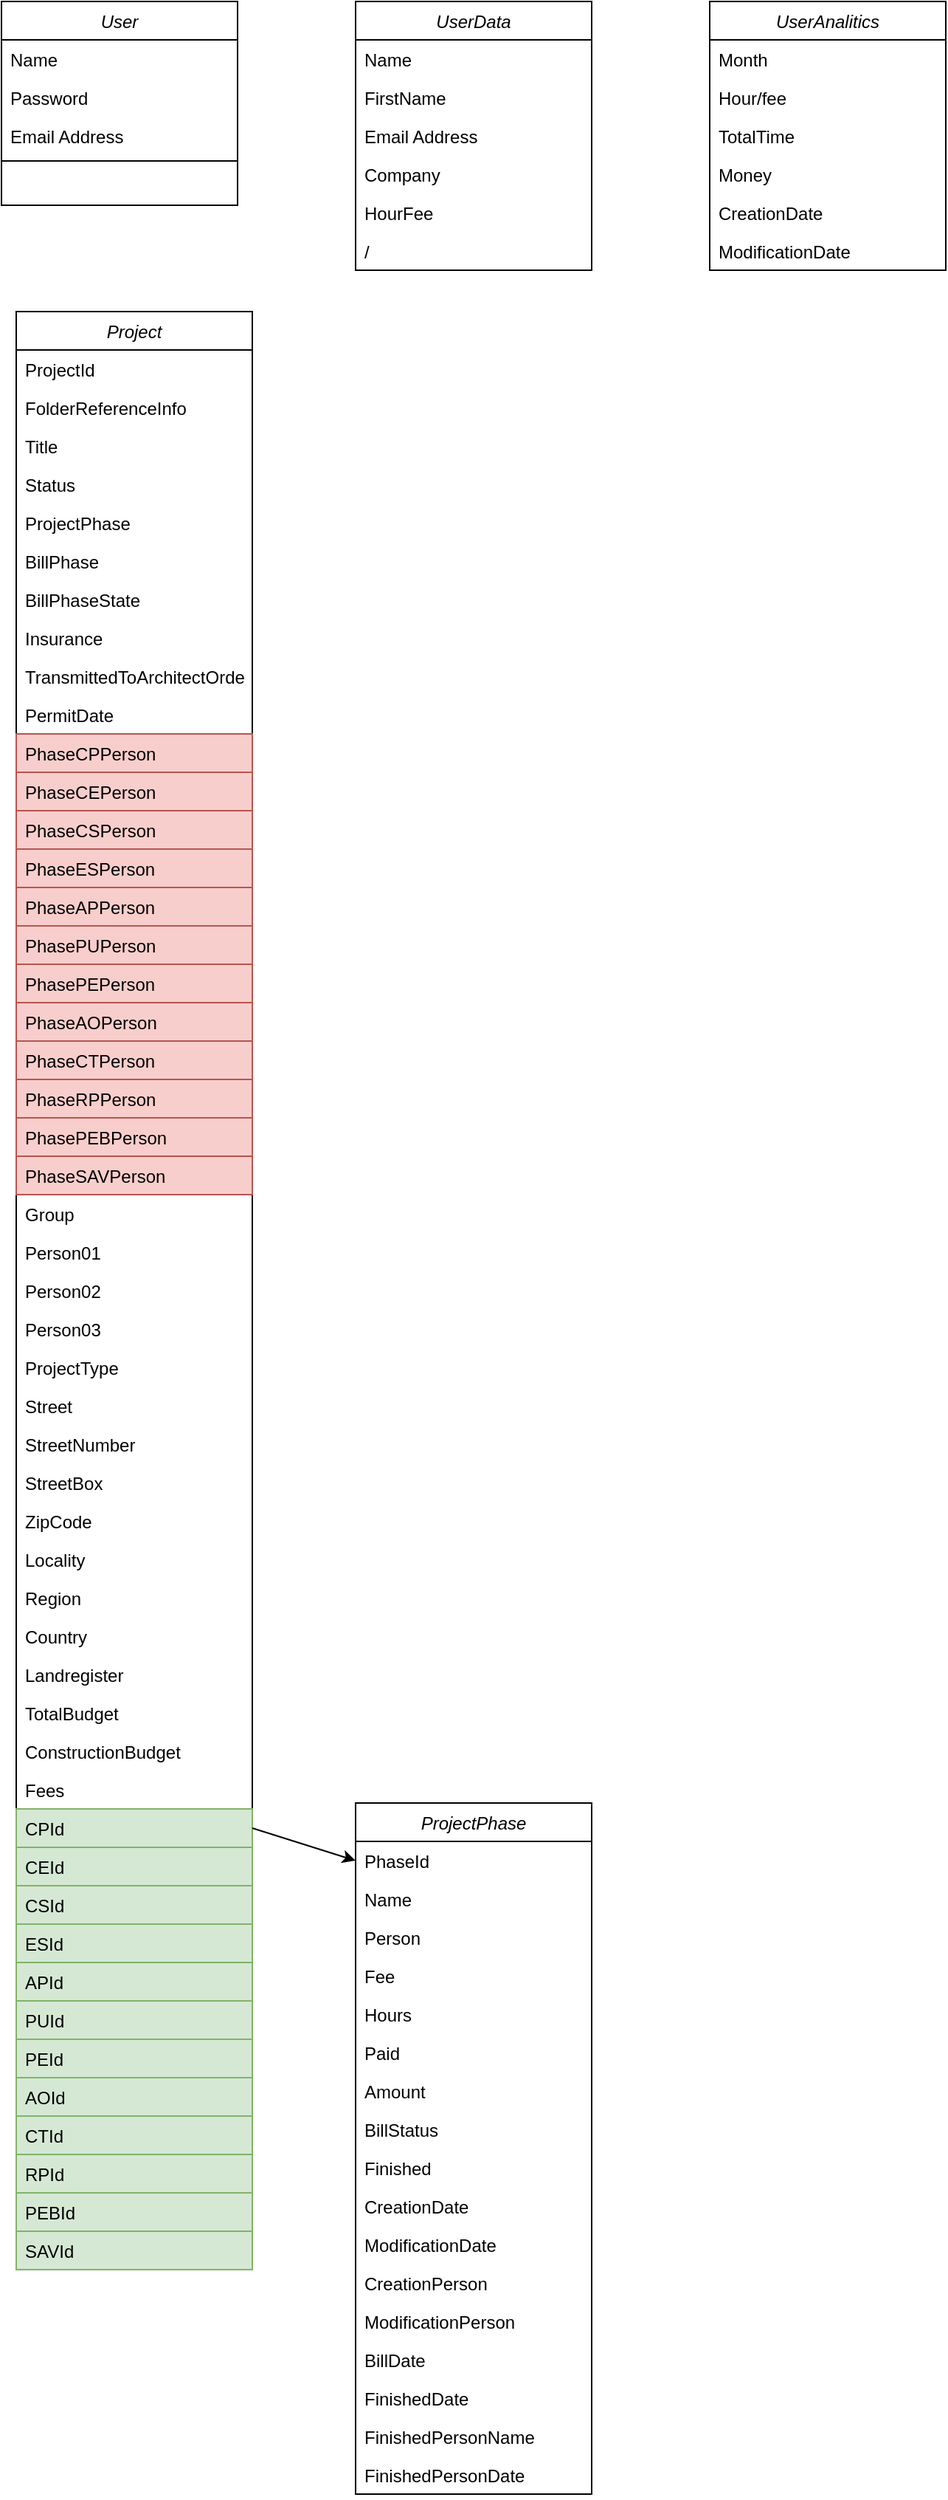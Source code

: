 <mxfile version="16.2.4" type="github">
  <diagram id="C5RBs43oDa-KdzZeNtuy" name="Page-1">
    <mxGraphModel dx="780" dy="756" grid="1" gridSize="10" guides="1" tooltips="1" connect="1" arrows="1" fold="1" page="1" pageScale="1" pageWidth="827" pageHeight="1169" math="0" shadow="0">
      <root>
        <mxCell id="WIyWlLk6GJQsqaUBKTNV-0" />
        <mxCell id="WIyWlLk6GJQsqaUBKTNV-1" parent="WIyWlLk6GJQsqaUBKTNV-0" />
        <mxCell id="zkfFHV4jXpPFQw0GAbJ--0" value="User" style="swimlane;fontStyle=2;align=center;verticalAlign=top;childLayout=stackLayout;horizontal=1;startSize=26;horizontalStack=0;resizeParent=1;resizeLast=0;collapsible=1;marginBottom=0;rounded=0;shadow=0;strokeWidth=1;" parent="WIyWlLk6GJQsqaUBKTNV-1" vertex="1">
          <mxGeometry x="60" y="40" width="160" height="138" as="geometry">
            <mxRectangle x="230" y="140" width="160" height="26" as="alternateBounds" />
          </mxGeometry>
        </mxCell>
        <mxCell id="zkfFHV4jXpPFQw0GAbJ--1" value="Name" style="text;align=left;verticalAlign=top;spacingLeft=4;spacingRight=4;overflow=hidden;rotatable=0;points=[[0,0.5],[1,0.5]];portConstraint=eastwest;" parent="zkfFHV4jXpPFQw0GAbJ--0" vertex="1">
          <mxGeometry y="26" width="160" height="26" as="geometry" />
        </mxCell>
        <mxCell id="zkfFHV4jXpPFQw0GAbJ--2" value="Password" style="text;align=left;verticalAlign=top;spacingLeft=4;spacingRight=4;overflow=hidden;rotatable=0;points=[[0,0.5],[1,0.5]];portConstraint=eastwest;rounded=0;shadow=0;html=0;" parent="zkfFHV4jXpPFQw0GAbJ--0" vertex="1">
          <mxGeometry y="52" width="160" height="26" as="geometry" />
        </mxCell>
        <mxCell id="zkfFHV4jXpPFQw0GAbJ--3" value="Email Address" style="text;align=left;verticalAlign=top;spacingLeft=4;spacingRight=4;overflow=hidden;rotatable=0;points=[[0,0.5],[1,0.5]];portConstraint=eastwest;rounded=0;shadow=0;html=0;" parent="zkfFHV4jXpPFQw0GAbJ--0" vertex="1">
          <mxGeometry y="78" width="160" height="26" as="geometry" />
        </mxCell>
        <mxCell id="zkfFHV4jXpPFQw0GAbJ--4" value="" style="line;html=1;strokeWidth=1;align=left;verticalAlign=middle;spacingTop=-1;spacingLeft=3;spacingRight=3;rotatable=0;labelPosition=right;points=[];portConstraint=eastwest;" parent="zkfFHV4jXpPFQw0GAbJ--0" vertex="1">
          <mxGeometry y="104" width="160" height="8" as="geometry" />
        </mxCell>
        <mxCell id="6mXUQ5loTrbP20iOsthD-0" value="UserData" style="swimlane;fontStyle=2;align=center;verticalAlign=top;childLayout=stackLayout;horizontal=1;startSize=26;horizontalStack=0;resizeParent=1;resizeLast=0;collapsible=1;marginBottom=0;rounded=0;shadow=0;strokeWidth=1;" vertex="1" parent="WIyWlLk6GJQsqaUBKTNV-1">
          <mxGeometry x="300" y="40" width="160" height="182" as="geometry">
            <mxRectangle x="230" y="140" width="160" height="26" as="alternateBounds" />
          </mxGeometry>
        </mxCell>
        <mxCell id="6mXUQ5loTrbP20iOsthD-1" value="Name" style="text;align=left;verticalAlign=top;spacingLeft=4;spacingRight=4;overflow=hidden;rotatable=0;points=[[0,0.5],[1,0.5]];portConstraint=eastwest;" vertex="1" parent="6mXUQ5loTrbP20iOsthD-0">
          <mxGeometry y="26" width="160" height="26" as="geometry" />
        </mxCell>
        <mxCell id="6mXUQ5loTrbP20iOsthD-3" value="FirstName" style="text;align=left;verticalAlign=top;spacingLeft=4;spacingRight=4;overflow=hidden;rotatable=0;points=[[0,0.5],[1,0.5]];portConstraint=eastwest;rounded=0;shadow=0;html=0;" vertex="1" parent="6mXUQ5loTrbP20iOsthD-0">
          <mxGeometry y="52" width="160" height="26" as="geometry" />
        </mxCell>
        <mxCell id="6mXUQ5loTrbP20iOsthD-10" value="Email Address" style="text;align=left;verticalAlign=top;spacingLeft=4;spacingRight=4;overflow=hidden;rotatable=0;points=[[0,0.5],[1,0.5]];portConstraint=eastwest;rounded=0;shadow=0;html=0;" vertex="1" parent="6mXUQ5loTrbP20iOsthD-0">
          <mxGeometry y="78" width="160" height="26" as="geometry" />
        </mxCell>
        <mxCell id="6mXUQ5loTrbP20iOsthD-11" value="Company" style="text;align=left;verticalAlign=top;spacingLeft=4;spacingRight=4;overflow=hidden;rotatable=0;points=[[0,0.5],[1,0.5]];portConstraint=eastwest;rounded=0;shadow=0;html=0;" vertex="1" parent="6mXUQ5loTrbP20iOsthD-0">
          <mxGeometry y="104" width="160" height="26" as="geometry" />
        </mxCell>
        <mxCell id="6mXUQ5loTrbP20iOsthD-12" value="HourFee" style="text;align=left;verticalAlign=top;spacingLeft=4;spacingRight=4;overflow=hidden;rotatable=0;points=[[0,0.5],[1,0.5]];portConstraint=eastwest;rounded=0;shadow=0;html=0;" vertex="1" parent="6mXUQ5loTrbP20iOsthD-0">
          <mxGeometry y="130" width="160" height="26" as="geometry" />
        </mxCell>
        <mxCell id="6mXUQ5loTrbP20iOsthD-13" value="/" style="text;align=left;verticalAlign=top;spacingLeft=4;spacingRight=4;overflow=hidden;rotatable=0;points=[[0,0.5],[1,0.5]];portConstraint=eastwest;rounded=0;shadow=0;html=0;" vertex="1" parent="6mXUQ5loTrbP20iOsthD-0">
          <mxGeometry y="156" width="160" height="26" as="geometry" />
        </mxCell>
        <mxCell id="6mXUQ5loTrbP20iOsthD-14" value="UserAnalitics" style="swimlane;fontStyle=2;align=center;verticalAlign=top;childLayout=stackLayout;horizontal=1;startSize=26;horizontalStack=0;resizeParent=1;resizeLast=0;collapsible=1;marginBottom=0;rounded=0;shadow=0;strokeWidth=1;" vertex="1" parent="WIyWlLk6GJQsqaUBKTNV-1">
          <mxGeometry x="540" y="40" width="160" height="182" as="geometry">
            <mxRectangle x="230" y="140" width="160" height="26" as="alternateBounds" />
          </mxGeometry>
        </mxCell>
        <mxCell id="6mXUQ5loTrbP20iOsthD-15" value="Month" style="text;align=left;verticalAlign=top;spacingLeft=4;spacingRight=4;overflow=hidden;rotatable=0;points=[[0,0.5],[1,0.5]];portConstraint=eastwest;" vertex="1" parent="6mXUQ5loTrbP20iOsthD-14">
          <mxGeometry y="26" width="160" height="26" as="geometry" />
        </mxCell>
        <mxCell id="6mXUQ5loTrbP20iOsthD-16" value="Hour/fee" style="text;align=left;verticalAlign=top;spacingLeft=4;spacingRight=4;overflow=hidden;rotatable=0;points=[[0,0.5],[1,0.5]];portConstraint=eastwest;rounded=0;shadow=0;html=0;" vertex="1" parent="6mXUQ5loTrbP20iOsthD-14">
          <mxGeometry y="52" width="160" height="26" as="geometry" />
        </mxCell>
        <mxCell id="6mXUQ5loTrbP20iOsthD-17" value="TotalTime" style="text;align=left;verticalAlign=top;spacingLeft=4;spacingRight=4;overflow=hidden;rotatable=0;points=[[0,0.5],[1,0.5]];portConstraint=eastwest;rounded=0;shadow=0;html=0;" vertex="1" parent="6mXUQ5loTrbP20iOsthD-14">
          <mxGeometry y="78" width="160" height="26" as="geometry" />
        </mxCell>
        <mxCell id="6mXUQ5loTrbP20iOsthD-18" value="Money" style="text;align=left;verticalAlign=top;spacingLeft=4;spacingRight=4;overflow=hidden;rotatable=0;points=[[0,0.5],[1,0.5]];portConstraint=eastwest;rounded=0;shadow=0;html=0;" vertex="1" parent="6mXUQ5loTrbP20iOsthD-14">
          <mxGeometry y="104" width="160" height="26" as="geometry" />
        </mxCell>
        <mxCell id="6mXUQ5loTrbP20iOsthD-19" value="CreationDate" style="text;align=left;verticalAlign=top;spacingLeft=4;spacingRight=4;overflow=hidden;rotatable=0;points=[[0,0.5],[1,0.5]];portConstraint=eastwest;rounded=0;shadow=0;html=0;" vertex="1" parent="6mXUQ5loTrbP20iOsthD-14">
          <mxGeometry y="130" width="160" height="26" as="geometry" />
        </mxCell>
        <mxCell id="6mXUQ5loTrbP20iOsthD-20" value="ModificationDate" style="text;align=left;verticalAlign=top;spacingLeft=4;spacingRight=4;overflow=hidden;rotatable=0;points=[[0,0.5],[1,0.5]];portConstraint=eastwest;rounded=0;shadow=0;html=0;" vertex="1" parent="6mXUQ5loTrbP20iOsthD-14">
          <mxGeometry y="156" width="160" height="26" as="geometry" />
        </mxCell>
        <mxCell id="6mXUQ5loTrbP20iOsthD-84" value="ProjectPhase" style="swimlane;fontStyle=2;align=center;verticalAlign=top;childLayout=stackLayout;horizontal=1;startSize=26;horizontalStack=0;resizeParent=1;resizeLast=0;collapsible=1;marginBottom=0;rounded=0;shadow=0;strokeWidth=1;" vertex="1" parent="WIyWlLk6GJQsqaUBKTNV-1">
          <mxGeometry x="300" y="1260" width="160" height="468" as="geometry">
            <mxRectangle x="230" y="140" width="160" height="26" as="alternateBounds" />
          </mxGeometry>
        </mxCell>
        <mxCell id="6mXUQ5loTrbP20iOsthD-164" value="PhaseId" style="text;align=left;verticalAlign=top;spacingLeft=4;spacingRight=4;overflow=hidden;rotatable=0;points=[[0,0.5],[1,0.5]];portConstraint=eastwest;" vertex="1" parent="6mXUQ5loTrbP20iOsthD-84">
          <mxGeometry y="26" width="160" height="26" as="geometry" />
        </mxCell>
        <mxCell id="6mXUQ5loTrbP20iOsthD-85" value="Name" style="text;align=left;verticalAlign=top;spacingLeft=4;spacingRight=4;overflow=hidden;rotatable=0;points=[[0,0.5],[1,0.5]];portConstraint=eastwest;" vertex="1" parent="6mXUQ5loTrbP20iOsthD-84">
          <mxGeometry y="52" width="160" height="26" as="geometry" />
        </mxCell>
        <mxCell id="6mXUQ5loTrbP20iOsthD-86" value="Person" style="text;align=left;verticalAlign=top;spacingLeft=4;spacingRight=4;overflow=hidden;rotatable=0;points=[[0,0.5],[1,0.5]];portConstraint=eastwest;rounded=0;shadow=0;html=0;" vertex="1" parent="6mXUQ5loTrbP20iOsthD-84">
          <mxGeometry y="78" width="160" height="26" as="geometry" />
        </mxCell>
        <mxCell id="6mXUQ5loTrbP20iOsthD-87" value="Fee" style="text;align=left;verticalAlign=top;spacingLeft=4;spacingRight=4;overflow=hidden;rotatable=0;points=[[0,0.5],[1,0.5]];portConstraint=eastwest;rounded=0;shadow=0;html=0;" vertex="1" parent="6mXUQ5loTrbP20iOsthD-84">
          <mxGeometry y="104" width="160" height="26" as="geometry" />
        </mxCell>
        <mxCell id="6mXUQ5loTrbP20iOsthD-88" value="Hours" style="text;align=left;verticalAlign=top;spacingLeft=4;spacingRight=4;overflow=hidden;rotatable=0;points=[[0,0.5],[1,0.5]];portConstraint=eastwest;rounded=0;shadow=0;html=0;" vertex="1" parent="6mXUQ5loTrbP20iOsthD-84">
          <mxGeometry y="130" width="160" height="26" as="geometry" />
        </mxCell>
        <mxCell id="6mXUQ5loTrbP20iOsthD-89" value="Paid" style="text;align=left;verticalAlign=top;spacingLeft=4;spacingRight=4;overflow=hidden;rotatable=0;points=[[0,0.5],[1,0.5]];portConstraint=eastwest;rounded=0;shadow=0;html=0;" vertex="1" parent="6mXUQ5loTrbP20iOsthD-84">
          <mxGeometry y="156" width="160" height="26" as="geometry" />
        </mxCell>
        <mxCell id="6mXUQ5loTrbP20iOsthD-90" value="Amount" style="text;align=left;verticalAlign=top;spacingLeft=4;spacingRight=4;overflow=hidden;rotatable=0;points=[[0,0.5],[1,0.5]];portConstraint=eastwest;rounded=0;shadow=0;html=0;" vertex="1" parent="6mXUQ5loTrbP20iOsthD-84">
          <mxGeometry y="182" width="160" height="26" as="geometry" />
        </mxCell>
        <mxCell id="6mXUQ5loTrbP20iOsthD-91" value="BillStatus" style="text;align=left;verticalAlign=top;spacingLeft=4;spacingRight=4;overflow=hidden;rotatable=0;points=[[0,0.5],[1,0.5]];portConstraint=eastwest;rounded=0;shadow=0;html=0;" vertex="1" parent="6mXUQ5loTrbP20iOsthD-84">
          <mxGeometry y="208" width="160" height="26" as="geometry" />
        </mxCell>
        <mxCell id="6mXUQ5loTrbP20iOsthD-92" value="Finished" style="text;align=left;verticalAlign=top;spacingLeft=4;spacingRight=4;overflow=hidden;rotatable=0;points=[[0,0.5],[1,0.5]];portConstraint=eastwest;rounded=0;shadow=0;html=0;" vertex="1" parent="6mXUQ5loTrbP20iOsthD-84">
          <mxGeometry y="234" width="160" height="26" as="geometry" />
        </mxCell>
        <mxCell id="6mXUQ5loTrbP20iOsthD-93" value="CreationDate" style="text;align=left;verticalAlign=top;spacingLeft=4;spacingRight=4;overflow=hidden;rotatable=0;points=[[0,0.5],[1,0.5]];portConstraint=eastwest;rounded=0;shadow=0;html=0;" vertex="1" parent="6mXUQ5loTrbP20iOsthD-84">
          <mxGeometry y="260" width="160" height="26" as="geometry" />
        </mxCell>
        <mxCell id="6mXUQ5loTrbP20iOsthD-94" value="ModificationDate" style="text;align=left;verticalAlign=top;spacingLeft=4;spacingRight=4;overflow=hidden;rotatable=0;points=[[0,0.5],[1,0.5]];portConstraint=eastwest;rounded=0;shadow=0;html=0;" vertex="1" parent="6mXUQ5loTrbP20iOsthD-84">
          <mxGeometry y="286" width="160" height="26" as="geometry" />
        </mxCell>
        <mxCell id="6mXUQ5loTrbP20iOsthD-95" value="CreationPerson" style="text;align=left;verticalAlign=top;spacingLeft=4;spacingRight=4;overflow=hidden;rotatable=0;points=[[0,0.5],[1,0.5]];portConstraint=eastwest;rounded=0;shadow=0;html=0;" vertex="1" parent="6mXUQ5loTrbP20iOsthD-84">
          <mxGeometry y="312" width="160" height="26" as="geometry" />
        </mxCell>
        <mxCell id="6mXUQ5loTrbP20iOsthD-96" value="ModificationPerson" style="text;align=left;verticalAlign=top;spacingLeft=4;spacingRight=4;overflow=hidden;rotatable=0;points=[[0,0.5],[1,0.5]];portConstraint=eastwest;rounded=0;shadow=0;html=0;" vertex="1" parent="6mXUQ5loTrbP20iOsthD-84">
          <mxGeometry y="338" width="160" height="26" as="geometry" />
        </mxCell>
        <mxCell id="6mXUQ5loTrbP20iOsthD-97" value="BillDate" style="text;align=left;verticalAlign=top;spacingLeft=4;spacingRight=4;overflow=hidden;rotatable=0;points=[[0,0.5],[1,0.5]];portConstraint=eastwest;rounded=0;shadow=0;html=0;" vertex="1" parent="6mXUQ5loTrbP20iOsthD-84">
          <mxGeometry y="364" width="160" height="26" as="geometry" />
        </mxCell>
        <mxCell id="6mXUQ5loTrbP20iOsthD-98" value="FinishedDate" style="text;align=left;verticalAlign=top;spacingLeft=4;spacingRight=4;overflow=hidden;rotatable=0;points=[[0,0.5],[1,0.5]];portConstraint=eastwest;rounded=0;shadow=0;html=0;" vertex="1" parent="6mXUQ5loTrbP20iOsthD-84">
          <mxGeometry y="390" width="160" height="26" as="geometry" />
        </mxCell>
        <mxCell id="6mXUQ5loTrbP20iOsthD-99" value="FinishedPersonName" style="text;align=left;verticalAlign=top;spacingLeft=4;spacingRight=4;overflow=hidden;rotatable=0;points=[[0,0.5],[1,0.5]];portConstraint=eastwest;rounded=0;shadow=0;html=0;" vertex="1" parent="6mXUQ5loTrbP20iOsthD-84">
          <mxGeometry y="416" width="160" height="26" as="geometry" />
        </mxCell>
        <mxCell id="6mXUQ5loTrbP20iOsthD-100" value="FinishedPersonDate" style="text;align=left;verticalAlign=top;spacingLeft=4;spacingRight=4;overflow=hidden;rotatable=0;points=[[0,0.5],[1,0.5]];portConstraint=eastwest;rounded=0;shadow=0;html=0;" vertex="1" parent="6mXUQ5loTrbP20iOsthD-84">
          <mxGeometry y="442" width="160" height="26" as="geometry" />
        </mxCell>
        <mxCell id="6mXUQ5loTrbP20iOsthD-101" value="Project" style="swimlane;fontStyle=2;align=center;verticalAlign=top;childLayout=stackLayout;horizontal=1;startSize=26;horizontalStack=0;resizeParent=1;resizeLast=0;collapsible=1;marginBottom=0;rounded=0;shadow=0;strokeWidth=1;" vertex="1" parent="WIyWlLk6GJQsqaUBKTNV-1">
          <mxGeometry x="70" y="250" width="160" height="1326" as="geometry">
            <mxRectangle x="230" y="140" width="160" height="26" as="alternateBounds" />
          </mxGeometry>
        </mxCell>
        <mxCell id="6mXUQ5loTrbP20iOsthD-102" value="ProjectId" style="text;align=left;verticalAlign=top;spacingLeft=4;spacingRight=4;overflow=hidden;rotatable=0;points=[[0,0.5],[1,0.5]];portConstraint=eastwest;" vertex="1" parent="6mXUQ5loTrbP20iOsthD-101">
          <mxGeometry y="26" width="160" height="26" as="geometry" />
        </mxCell>
        <mxCell id="6mXUQ5loTrbP20iOsthD-103" value="FolderReferenceInfo" style="text;align=left;verticalAlign=top;spacingLeft=4;spacingRight=4;overflow=hidden;rotatable=0;points=[[0,0.5],[1,0.5]];portConstraint=eastwest;rounded=0;shadow=0;html=0;" vertex="1" parent="6mXUQ5loTrbP20iOsthD-101">
          <mxGeometry y="52" width="160" height="26" as="geometry" />
        </mxCell>
        <mxCell id="6mXUQ5loTrbP20iOsthD-104" value="Title" style="text;align=left;verticalAlign=top;spacingLeft=4;spacingRight=4;overflow=hidden;rotatable=0;points=[[0,0.5],[1,0.5]];portConstraint=eastwest;rounded=0;shadow=0;html=0;" vertex="1" parent="6mXUQ5loTrbP20iOsthD-101">
          <mxGeometry y="78" width="160" height="26" as="geometry" />
        </mxCell>
        <mxCell id="6mXUQ5loTrbP20iOsthD-105" value="Status" style="text;align=left;verticalAlign=top;spacingLeft=4;spacingRight=4;overflow=hidden;rotatable=0;points=[[0,0.5],[1,0.5]];portConstraint=eastwest;rounded=0;shadow=0;html=0;" vertex="1" parent="6mXUQ5loTrbP20iOsthD-101">
          <mxGeometry y="104" width="160" height="26" as="geometry" />
        </mxCell>
        <mxCell id="6mXUQ5loTrbP20iOsthD-106" value="ProjectPhase" style="text;align=left;verticalAlign=top;spacingLeft=4;spacingRight=4;overflow=hidden;rotatable=0;points=[[0,0.5],[1,0.5]];portConstraint=eastwest;rounded=0;shadow=0;html=0;" vertex="1" parent="6mXUQ5loTrbP20iOsthD-101">
          <mxGeometry y="130" width="160" height="26" as="geometry" />
        </mxCell>
        <mxCell id="6mXUQ5loTrbP20iOsthD-107" value="BillPhase" style="text;align=left;verticalAlign=top;spacingLeft=4;spacingRight=4;overflow=hidden;rotatable=0;points=[[0,0.5],[1,0.5]];portConstraint=eastwest;rounded=0;shadow=0;html=0;" vertex="1" parent="6mXUQ5loTrbP20iOsthD-101">
          <mxGeometry y="156" width="160" height="26" as="geometry" />
        </mxCell>
        <mxCell id="6mXUQ5loTrbP20iOsthD-108" value="BillPhaseState" style="text;align=left;verticalAlign=top;spacingLeft=4;spacingRight=4;overflow=hidden;rotatable=0;points=[[0,0.5],[1,0.5]];portConstraint=eastwest;rounded=0;shadow=0;html=0;" vertex="1" parent="6mXUQ5loTrbP20iOsthD-101">
          <mxGeometry y="182" width="160" height="26" as="geometry" />
        </mxCell>
        <mxCell id="6mXUQ5loTrbP20iOsthD-109" value="Insurance" style="text;align=left;verticalAlign=top;spacingLeft=4;spacingRight=4;overflow=hidden;rotatable=0;points=[[0,0.5],[1,0.5]];portConstraint=eastwest;rounded=0;shadow=0;html=0;" vertex="1" parent="6mXUQ5loTrbP20iOsthD-101">
          <mxGeometry y="208" width="160" height="26" as="geometry" />
        </mxCell>
        <mxCell id="6mXUQ5loTrbP20iOsthD-110" value="TransmittedToArchitectOrder" style="text;align=left;verticalAlign=top;spacingLeft=4;spacingRight=4;overflow=hidden;rotatable=0;points=[[0,0.5],[1,0.5]];portConstraint=eastwest;rounded=0;shadow=0;html=0;" vertex="1" parent="6mXUQ5loTrbP20iOsthD-101">
          <mxGeometry y="234" width="160" height="26" as="geometry" />
        </mxCell>
        <mxCell id="6mXUQ5loTrbP20iOsthD-111" value="PermitDate" style="text;align=left;verticalAlign=top;spacingLeft=4;spacingRight=4;overflow=hidden;rotatable=0;points=[[0,0.5],[1,0.5]];portConstraint=eastwest;rounded=0;shadow=0;html=0;" vertex="1" parent="6mXUQ5loTrbP20iOsthD-101">
          <mxGeometry y="260" width="160" height="26" as="geometry" />
        </mxCell>
        <mxCell id="6mXUQ5loTrbP20iOsthD-112" value="PhaseCPPerson" style="text;align=left;verticalAlign=top;spacingLeft=4;spacingRight=4;overflow=hidden;rotatable=0;points=[[0,0.5],[1,0.5]];portConstraint=eastwest;rounded=0;shadow=0;html=0;fillColor=#f8cecc;strokeColor=#b85450;" vertex="1" parent="6mXUQ5loTrbP20iOsthD-101">
          <mxGeometry y="286" width="160" height="26" as="geometry" />
        </mxCell>
        <mxCell id="6mXUQ5loTrbP20iOsthD-113" value="PhaseCEPerson" style="text;align=left;verticalAlign=top;spacingLeft=4;spacingRight=4;overflow=hidden;rotatable=0;points=[[0,0.5],[1,0.5]];portConstraint=eastwest;rounded=0;shadow=0;html=0;fillColor=#f8cecc;strokeColor=#b85450;" vertex="1" parent="6mXUQ5loTrbP20iOsthD-101">
          <mxGeometry y="312" width="160" height="26" as="geometry" />
        </mxCell>
        <mxCell id="6mXUQ5loTrbP20iOsthD-114" value="PhaseCSPerson" style="text;align=left;verticalAlign=top;spacingLeft=4;spacingRight=4;overflow=hidden;rotatable=0;points=[[0,0.5],[1,0.5]];portConstraint=eastwest;rounded=0;shadow=0;html=0;fillColor=#f8cecc;strokeColor=#b85450;" vertex="1" parent="6mXUQ5loTrbP20iOsthD-101">
          <mxGeometry y="338" width="160" height="26" as="geometry" />
        </mxCell>
        <mxCell id="6mXUQ5loTrbP20iOsthD-115" value="PhaseESPerson" style="text;align=left;verticalAlign=top;spacingLeft=4;spacingRight=4;overflow=hidden;rotatable=0;points=[[0,0.5],[1,0.5]];portConstraint=eastwest;rounded=0;shadow=0;html=0;fillColor=#f8cecc;strokeColor=#b85450;" vertex="1" parent="6mXUQ5loTrbP20iOsthD-101">
          <mxGeometry y="364" width="160" height="26" as="geometry" />
        </mxCell>
        <mxCell id="6mXUQ5loTrbP20iOsthD-116" value="PhaseAPPerson" style="text;align=left;verticalAlign=top;spacingLeft=4;spacingRight=4;overflow=hidden;rotatable=0;points=[[0,0.5],[1,0.5]];portConstraint=eastwest;rounded=0;shadow=0;html=0;fillColor=#f8cecc;strokeColor=#b85450;" vertex="1" parent="6mXUQ5loTrbP20iOsthD-101">
          <mxGeometry y="390" width="160" height="26" as="geometry" />
        </mxCell>
        <mxCell id="6mXUQ5loTrbP20iOsthD-117" value="PhasePUPerson" style="text;align=left;verticalAlign=top;spacingLeft=4;spacingRight=4;overflow=hidden;rotatable=0;points=[[0,0.5],[1,0.5]];portConstraint=eastwest;rounded=0;shadow=0;html=0;fillColor=#f8cecc;strokeColor=#b85450;" vertex="1" parent="6mXUQ5loTrbP20iOsthD-101">
          <mxGeometry y="416" width="160" height="26" as="geometry" />
        </mxCell>
        <mxCell id="6mXUQ5loTrbP20iOsthD-118" value="PhasePEPerson" style="text;align=left;verticalAlign=top;spacingLeft=4;spacingRight=4;overflow=hidden;rotatable=0;points=[[0,0.5],[1,0.5]];portConstraint=eastwest;rounded=0;shadow=0;html=0;fillColor=#f8cecc;strokeColor=#b85450;" vertex="1" parent="6mXUQ5loTrbP20iOsthD-101">
          <mxGeometry y="442" width="160" height="26" as="geometry" />
        </mxCell>
        <mxCell id="6mXUQ5loTrbP20iOsthD-119" value="PhaseAOPerson" style="text;align=left;verticalAlign=top;spacingLeft=4;spacingRight=4;overflow=hidden;rotatable=0;points=[[0,0.5],[1,0.5]];portConstraint=eastwest;rounded=0;shadow=0;html=0;fillColor=#f8cecc;strokeColor=#b85450;" vertex="1" parent="6mXUQ5loTrbP20iOsthD-101">
          <mxGeometry y="468" width="160" height="26" as="geometry" />
        </mxCell>
        <mxCell id="6mXUQ5loTrbP20iOsthD-120" value="PhaseCTPerson" style="text;align=left;verticalAlign=top;spacingLeft=4;spacingRight=4;overflow=hidden;rotatable=0;points=[[0,0.5],[1,0.5]];portConstraint=eastwest;rounded=0;shadow=0;html=0;fillColor=#f8cecc;strokeColor=#b85450;" vertex="1" parent="6mXUQ5loTrbP20iOsthD-101">
          <mxGeometry y="494" width="160" height="26" as="geometry" />
        </mxCell>
        <mxCell id="6mXUQ5loTrbP20iOsthD-121" value="PhaseRPPerson" style="text;align=left;verticalAlign=top;spacingLeft=4;spacingRight=4;overflow=hidden;rotatable=0;points=[[0,0.5],[1,0.5]];portConstraint=eastwest;rounded=0;shadow=0;html=0;fillColor=#f8cecc;strokeColor=#b85450;" vertex="1" parent="6mXUQ5loTrbP20iOsthD-101">
          <mxGeometry y="520" width="160" height="26" as="geometry" />
        </mxCell>
        <mxCell id="6mXUQ5loTrbP20iOsthD-122" value="PhasePEBPerson" style="text;align=left;verticalAlign=top;spacingLeft=4;spacingRight=4;overflow=hidden;rotatable=0;points=[[0,0.5],[1,0.5]];portConstraint=eastwest;rounded=0;shadow=0;html=0;fillColor=#f8cecc;strokeColor=#b85450;" vertex="1" parent="6mXUQ5loTrbP20iOsthD-101">
          <mxGeometry y="546" width="160" height="26" as="geometry" />
        </mxCell>
        <mxCell id="6mXUQ5loTrbP20iOsthD-123" value="PhaseSAVPerson" style="text;align=left;verticalAlign=top;spacingLeft=4;spacingRight=4;overflow=hidden;rotatable=0;points=[[0,0.5],[1,0.5]];portConstraint=eastwest;rounded=0;shadow=0;html=0;fillColor=#f8cecc;strokeColor=#b85450;" vertex="1" parent="6mXUQ5loTrbP20iOsthD-101">
          <mxGeometry y="572" width="160" height="26" as="geometry" />
        </mxCell>
        <mxCell id="6mXUQ5loTrbP20iOsthD-124" value="Group" style="text;align=left;verticalAlign=top;spacingLeft=4;spacingRight=4;overflow=hidden;rotatable=0;points=[[0,0.5],[1,0.5]];portConstraint=eastwest;rounded=0;shadow=0;html=0;" vertex="1" parent="6mXUQ5loTrbP20iOsthD-101">
          <mxGeometry y="598" width="160" height="26" as="geometry" />
        </mxCell>
        <mxCell id="6mXUQ5loTrbP20iOsthD-125" value="Person01" style="text;align=left;verticalAlign=top;spacingLeft=4;spacingRight=4;overflow=hidden;rotatable=0;points=[[0,0.5],[1,0.5]];portConstraint=eastwest;rounded=0;shadow=0;html=0;" vertex="1" parent="6mXUQ5loTrbP20iOsthD-101">
          <mxGeometry y="624" width="160" height="26" as="geometry" />
        </mxCell>
        <mxCell id="6mXUQ5loTrbP20iOsthD-126" value="Person02" style="text;align=left;verticalAlign=top;spacingLeft=4;spacingRight=4;overflow=hidden;rotatable=0;points=[[0,0.5],[1,0.5]];portConstraint=eastwest;rounded=0;shadow=0;html=0;" vertex="1" parent="6mXUQ5loTrbP20iOsthD-101">
          <mxGeometry y="650" width="160" height="26" as="geometry" />
        </mxCell>
        <mxCell id="6mXUQ5loTrbP20iOsthD-127" value="Person03" style="text;align=left;verticalAlign=top;spacingLeft=4;spacingRight=4;overflow=hidden;rotatable=0;points=[[0,0.5],[1,0.5]];portConstraint=eastwest;rounded=0;shadow=0;html=0;" vertex="1" parent="6mXUQ5loTrbP20iOsthD-101">
          <mxGeometry y="676" width="160" height="26" as="geometry" />
        </mxCell>
        <mxCell id="6mXUQ5loTrbP20iOsthD-128" value="ProjectType" style="text;align=left;verticalAlign=top;spacingLeft=4;spacingRight=4;overflow=hidden;rotatable=0;points=[[0,0.5],[1,0.5]];portConstraint=eastwest;rounded=0;shadow=0;html=0;" vertex="1" parent="6mXUQ5loTrbP20iOsthD-101">
          <mxGeometry y="702" width="160" height="26" as="geometry" />
        </mxCell>
        <mxCell id="6mXUQ5loTrbP20iOsthD-129" value="Street" style="text;align=left;verticalAlign=top;spacingLeft=4;spacingRight=4;overflow=hidden;rotatable=0;points=[[0,0.5],[1,0.5]];portConstraint=eastwest;rounded=0;shadow=0;html=0;" vertex="1" parent="6mXUQ5loTrbP20iOsthD-101">
          <mxGeometry y="728" width="160" height="26" as="geometry" />
        </mxCell>
        <mxCell id="6mXUQ5loTrbP20iOsthD-130" value="StreetNumber" style="text;align=left;verticalAlign=top;spacingLeft=4;spacingRight=4;overflow=hidden;rotatable=0;points=[[0,0.5],[1,0.5]];portConstraint=eastwest;rounded=0;shadow=0;html=0;" vertex="1" parent="6mXUQ5loTrbP20iOsthD-101">
          <mxGeometry y="754" width="160" height="26" as="geometry" />
        </mxCell>
        <mxCell id="6mXUQ5loTrbP20iOsthD-131" value="StreetBox" style="text;align=left;verticalAlign=top;spacingLeft=4;spacingRight=4;overflow=hidden;rotatable=0;points=[[0,0.5],[1,0.5]];portConstraint=eastwest;rounded=0;shadow=0;html=0;" vertex="1" parent="6mXUQ5loTrbP20iOsthD-101">
          <mxGeometry y="780" width="160" height="26" as="geometry" />
        </mxCell>
        <mxCell id="6mXUQ5loTrbP20iOsthD-132" value="ZipCode" style="text;align=left;verticalAlign=top;spacingLeft=4;spacingRight=4;overflow=hidden;rotatable=0;points=[[0,0.5],[1,0.5]];portConstraint=eastwest;rounded=0;shadow=0;html=0;" vertex="1" parent="6mXUQ5loTrbP20iOsthD-101">
          <mxGeometry y="806" width="160" height="26" as="geometry" />
        </mxCell>
        <mxCell id="6mXUQ5loTrbP20iOsthD-133" value="Locality" style="text;align=left;verticalAlign=top;spacingLeft=4;spacingRight=4;overflow=hidden;rotatable=0;points=[[0,0.5],[1,0.5]];portConstraint=eastwest;rounded=0;shadow=0;html=0;" vertex="1" parent="6mXUQ5loTrbP20iOsthD-101">
          <mxGeometry y="832" width="160" height="26" as="geometry" />
        </mxCell>
        <mxCell id="6mXUQ5loTrbP20iOsthD-134" value="Region" style="text;align=left;verticalAlign=top;spacingLeft=4;spacingRight=4;overflow=hidden;rotatable=0;points=[[0,0.5],[1,0.5]];portConstraint=eastwest;rounded=0;shadow=0;html=0;" vertex="1" parent="6mXUQ5loTrbP20iOsthD-101">
          <mxGeometry y="858" width="160" height="26" as="geometry" />
        </mxCell>
        <mxCell id="6mXUQ5loTrbP20iOsthD-135" value="Country" style="text;align=left;verticalAlign=top;spacingLeft=4;spacingRight=4;overflow=hidden;rotatable=0;points=[[0,0.5],[1,0.5]];portConstraint=eastwest;rounded=0;shadow=0;html=0;" vertex="1" parent="6mXUQ5loTrbP20iOsthD-101">
          <mxGeometry y="884" width="160" height="26" as="geometry" />
        </mxCell>
        <mxCell id="6mXUQ5loTrbP20iOsthD-136" value="Landregister" style="text;align=left;verticalAlign=top;spacingLeft=4;spacingRight=4;overflow=hidden;rotatable=0;points=[[0,0.5],[1,0.5]];portConstraint=eastwest;rounded=0;shadow=0;html=0;" vertex="1" parent="6mXUQ5loTrbP20iOsthD-101">
          <mxGeometry y="910" width="160" height="26" as="geometry" />
        </mxCell>
        <mxCell id="6mXUQ5loTrbP20iOsthD-137" value="TotalBudget" style="text;align=left;verticalAlign=top;spacingLeft=4;spacingRight=4;overflow=hidden;rotatable=0;points=[[0,0.5],[1,0.5]];portConstraint=eastwest;rounded=0;shadow=0;html=0;" vertex="1" parent="6mXUQ5loTrbP20iOsthD-101">
          <mxGeometry y="936" width="160" height="26" as="geometry" />
        </mxCell>
        <mxCell id="6mXUQ5loTrbP20iOsthD-138" value="ConstructionBudget" style="text;align=left;verticalAlign=top;spacingLeft=4;spacingRight=4;overflow=hidden;rotatable=0;points=[[0,0.5],[1,0.5]];portConstraint=eastwest;rounded=0;shadow=0;html=0;" vertex="1" parent="6mXUQ5loTrbP20iOsthD-101">
          <mxGeometry y="962" width="160" height="26" as="geometry" />
        </mxCell>
        <mxCell id="6mXUQ5loTrbP20iOsthD-139" value="Fees" style="text;align=left;verticalAlign=top;spacingLeft=4;spacingRight=4;overflow=hidden;rotatable=0;points=[[0,0.5],[1,0.5]];portConstraint=eastwest;rounded=0;shadow=0;html=0;" vertex="1" parent="6mXUQ5loTrbP20iOsthD-101">
          <mxGeometry y="988" width="160" height="26" as="geometry" />
        </mxCell>
        <mxCell id="6mXUQ5loTrbP20iOsthD-150" value="CPId" style="text;align=left;verticalAlign=top;spacingLeft=4;spacingRight=4;overflow=hidden;rotatable=0;points=[[0,0.5],[1,0.5]];portConstraint=eastwest;rounded=0;shadow=0;html=0;fillColor=#d5e8d4;strokeColor=#82b366;" vertex="1" parent="6mXUQ5loTrbP20iOsthD-101">
          <mxGeometry y="1014" width="160" height="26" as="geometry" />
        </mxCell>
        <mxCell id="6mXUQ5loTrbP20iOsthD-151" value="CEId" style="text;align=left;verticalAlign=top;spacingLeft=4;spacingRight=4;overflow=hidden;rotatable=0;points=[[0,0.5],[1,0.5]];portConstraint=eastwest;rounded=0;shadow=0;html=0;fillColor=#d5e8d4;strokeColor=#82b366;" vertex="1" parent="6mXUQ5loTrbP20iOsthD-101">
          <mxGeometry y="1040" width="160" height="26" as="geometry" />
        </mxCell>
        <mxCell id="6mXUQ5loTrbP20iOsthD-152" value="CSId" style="text;align=left;verticalAlign=top;spacingLeft=4;spacingRight=4;overflow=hidden;rotatable=0;points=[[0,0.5],[1,0.5]];portConstraint=eastwest;rounded=0;shadow=0;html=0;fillColor=#d5e8d4;strokeColor=#82b366;" vertex="1" parent="6mXUQ5loTrbP20iOsthD-101">
          <mxGeometry y="1066" width="160" height="26" as="geometry" />
        </mxCell>
        <mxCell id="6mXUQ5loTrbP20iOsthD-153" value="ESId" style="text;align=left;verticalAlign=top;spacingLeft=4;spacingRight=4;overflow=hidden;rotatable=0;points=[[0,0.5],[1,0.5]];portConstraint=eastwest;rounded=0;shadow=0;html=0;fillColor=#d5e8d4;strokeColor=#82b366;" vertex="1" parent="6mXUQ5loTrbP20iOsthD-101">
          <mxGeometry y="1092" width="160" height="26" as="geometry" />
        </mxCell>
        <mxCell id="6mXUQ5loTrbP20iOsthD-154" value="APId" style="text;align=left;verticalAlign=top;spacingLeft=4;spacingRight=4;overflow=hidden;rotatable=0;points=[[0,0.5],[1,0.5]];portConstraint=eastwest;rounded=0;shadow=0;html=0;fillColor=#d5e8d4;strokeColor=#82b366;" vertex="1" parent="6mXUQ5loTrbP20iOsthD-101">
          <mxGeometry y="1118" width="160" height="26" as="geometry" />
        </mxCell>
        <mxCell id="6mXUQ5loTrbP20iOsthD-155" value="PUId" style="text;align=left;verticalAlign=top;spacingLeft=4;spacingRight=4;overflow=hidden;rotatable=0;points=[[0,0.5],[1,0.5]];portConstraint=eastwest;rounded=0;shadow=0;html=0;fillColor=#d5e8d4;strokeColor=#82b366;" vertex="1" parent="6mXUQ5loTrbP20iOsthD-101">
          <mxGeometry y="1144" width="160" height="26" as="geometry" />
        </mxCell>
        <mxCell id="6mXUQ5loTrbP20iOsthD-156" value="PEId" style="text;align=left;verticalAlign=top;spacingLeft=4;spacingRight=4;overflow=hidden;rotatable=0;points=[[0,0.5],[1,0.5]];portConstraint=eastwest;rounded=0;shadow=0;html=0;fillColor=#d5e8d4;strokeColor=#82b366;" vertex="1" parent="6mXUQ5loTrbP20iOsthD-101">
          <mxGeometry y="1170" width="160" height="26" as="geometry" />
        </mxCell>
        <mxCell id="6mXUQ5loTrbP20iOsthD-157" value="AOId" style="text;align=left;verticalAlign=top;spacingLeft=4;spacingRight=4;overflow=hidden;rotatable=0;points=[[0,0.5],[1,0.5]];portConstraint=eastwest;rounded=0;shadow=0;html=0;fillColor=#d5e8d4;strokeColor=#82b366;" vertex="1" parent="6mXUQ5loTrbP20iOsthD-101">
          <mxGeometry y="1196" width="160" height="26" as="geometry" />
        </mxCell>
        <mxCell id="6mXUQ5loTrbP20iOsthD-158" value="CTId" style="text;align=left;verticalAlign=top;spacingLeft=4;spacingRight=4;overflow=hidden;rotatable=0;points=[[0,0.5],[1,0.5]];portConstraint=eastwest;rounded=0;shadow=0;html=0;fillColor=#d5e8d4;strokeColor=#82b366;" vertex="1" parent="6mXUQ5loTrbP20iOsthD-101">
          <mxGeometry y="1222" width="160" height="26" as="geometry" />
        </mxCell>
        <mxCell id="6mXUQ5loTrbP20iOsthD-159" value="RPId" style="text;align=left;verticalAlign=top;spacingLeft=4;spacingRight=4;overflow=hidden;rotatable=0;points=[[0,0.5],[1,0.5]];portConstraint=eastwest;rounded=0;shadow=0;html=0;fillColor=#d5e8d4;strokeColor=#82b366;" vertex="1" parent="6mXUQ5loTrbP20iOsthD-101">
          <mxGeometry y="1248" width="160" height="26" as="geometry" />
        </mxCell>
        <mxCell id="6mXUQ5loTrbP20iOsthD-160" value="PEBId" style="text;align=left;verticalAlign=top;spacingLeft=4;spacingRight=4;overflow=hidden;rotatable=0;points=[[0,0.5],[1,0.5]];portConstraint=eastwest;rounded=0;shadow=0;html=0;fillColor=#d5e8d4;strokeColor=#82b366;" vertex="1" parent="6mXUQ5loTrbP20iOsthD-101">
          <mxGeometry y="1274" width="160" height="26" as="geometry" />
        </mxCell>
        <mxCell id="6mXUQ5loTrbP20iOsthD-161" value="SAVId" style="text;align=left;verticalAlign=top;spacingLeft=4;spacingRight=4;overflow=hidden;rotatable=0;points=[[0,0.5],[1,0.5]];portConstraint=eastwest;rounded=0;shadow=0;html=0;fillColor=#d5e8d4;strokeColor=#82b366;" vertex="1" parent="6mXUQ5loTrbP20iOsthD-101">
          <mxGeometry y="1300" width="160" height="26" as="geometry" />
        </mxCell>
        <mxCell id="6mXUQ5loTrbP20iOsthD-163" value="" style="endArrow=classic;html=1;rounded=0;exitX=1;exitY=0.5;exitDx=0;exitDy=0;entryX=0;entryY=0.5;entryDx=0;entryDy=0;" edge="1" parent="WIyWlLk6GJQsqaUBKTNV-1" source="6mXUQ5loTrbP20iOsthD-150" target="6mXUQ5loTrbP20iOsthD-164">
          <mxGeometry width="50" height="50" relative="1" as="geometry">
            <mxPoint x="340" y="1130" as="sourcePoint" />
            <mxPoint x="390" y="1080" as="targetPoint" />
          </mxGeometry>
        </mxCell>
      </root>
    </mxGraphModel>
  </diagram>
</mxfile>
